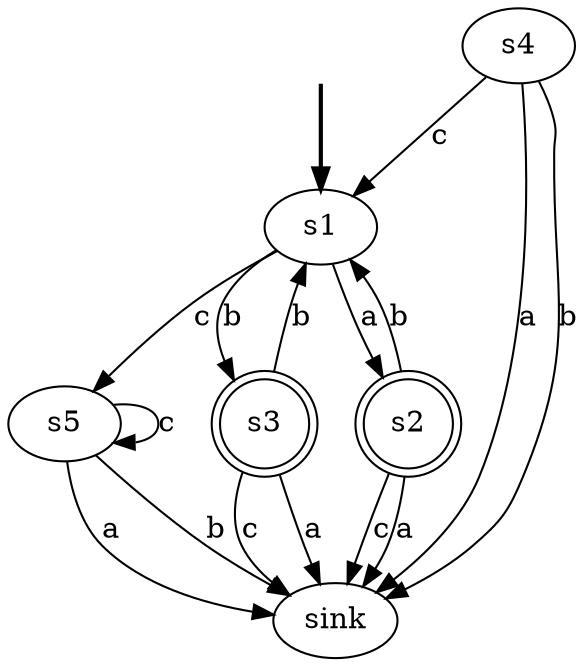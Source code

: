 digraph {
	fake [style=invisible]
	s5
	s4
	s1 [root=true]
	s3 [shape=doublecircle]
	s2 [shape=doublecircle]
	fake -> s1 [style=bold]
	s5 -> s5 [label=c]
	s5 -> sink [label=a]
	s5 -> sink [label=b]
	s4 -> s1 [label=c]
	s4 -> sink [label=a]
	s4 -> sink [label=b]
	s1 -> s2 [label=a]
	s1 -> s3 [label=b]
	s1 -> s5 [label=c]
	s3 -> sink [label=c]
	s3 -> sink [label=a]
	s3 -> s1 [label=b]
	s2 -> sink [label=c]
	s2 -> sink [label=a]
	s2 -> s1 [label=b]
}
